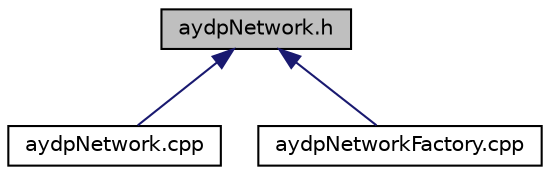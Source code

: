 digraph "aydpNetwork.h"
{
  edge [fontname="Helvetica",fontsize="10",labelfontname="Helvetica",labelfontsize="10"];
  node [fontname="Helvetica",fontsize="10",shape=record];
  Node1 [label="aydpNetwork.h",height=0.2,width=0.4,color="black", fillcolor="grey75", style="filled" fontcolor="black"];
  Node1 -> Node2 [dir="back",color="midnightblue",fontsize="10",style="solid"];
  Node2 [label="aydpNetwork.cpp",height=0.2,width=0.4,color="black", fillcolor="white", style="filled",URL="$aydp_network_8cpp.html"];
  Node1 -> Node3 [dir="back",color="midnightblue",fontsize="10",style="solid"];
  Node3 [label="aydpNetworkFactory.cpp",height=0.2,width=0.4,color="black", fillcolor="white", style="filled",URL="$aydp_network_factory_8cpp.html"];
}
